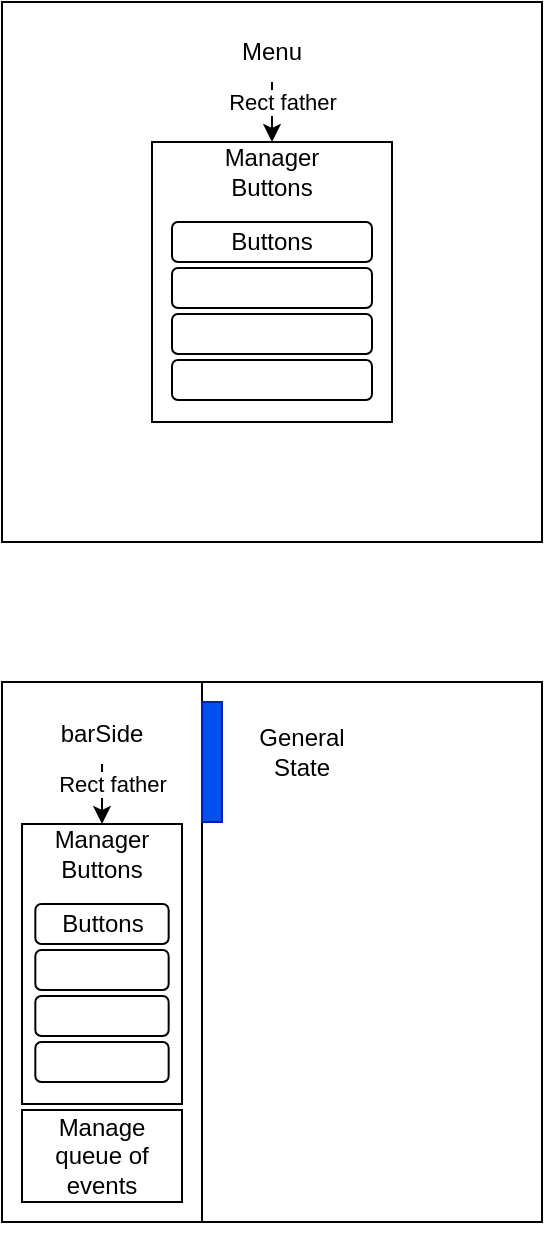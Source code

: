 <mxfile version="21.2.8" type="device">
  <diagram name="Page-1" id="h16NVl9k838_bdoihAqe">
    <mxGraphModel dx="372" dy="211" grid="1" gridSize="10" guides="1" tooltips="1" connect="1" arrows="1" fold="1" page="1" pageScale="1" pageWidth="850" pageHeight="1100" math="0" shadow="0">
      <root>
        <mxCell id="0" />
        <mxCell id="1" parent="0" />
        <mxCell id="YS5yoJDJzt-pK9fz2Nfm-1" value="" style="whiteSpace=wrap;html=1;aspect=fixed;" parent="1" vertex="1">
          <mxGeometry x="70" y="40" width="270" height="270" as="geometry" />
        </mxCell>
        <mxCell id="YS5yoJDJzt-pK9fz2Nfm-14" value="" style="whiteSpace=wrap;html=1;aspect=fixed;" parent="1" vertex="1">
          <mxGeometry x="70" y="380" width="270" height="270" as="geometry" />
        </mxCell>
        <mxCell id="YS5yoJDJzt-pK9fz2Nfm-24" value="" style="group" parent="1" vertex="1" connectable="0">
          <mxGeometry x="145" y="50" width="120" height="200" as="geometry" />
        </mxCell>
        <mxCell id="YS5yoJDJzt-pK9fz2Nfm-2" value="" style="rounded=0;whiteSpace=wrap;html=1;" parent="YS5yoJDJzt-pK9fz2Nfm-24" vertex="1">
          <mxGeometry y="60" width="120" height="140" as="geometry" />
        </mxCell>
        <mxCell id="YS5yoJDJzt-pK9fz2Nfm-11" value="Rect father" style="edgeStyle=orthogonalEdgeStyle;rounded=0;orthogonalLoop=1;jettySize=auto;html=1;entryX=0.5;entryY=0;entryDx=0;entryDy=0;" parent="YS5yoJDJzt-pK9fz2Nfm-24" edge="1">
          <mxGeometry x="-0.333" y="5" relative="1" as="geometry">
            <mxPoint x="60" y="30" as="sourcePoint" />
            <mxPoint x="60" y="60" as="targetPoint" />
            <mxPoint as="offset" />
          </mxGeometry>
        </mxCell>
        <mxCell id="YS5yoJDJzt-pK9fz2Nfm-4" value="Menu" style="text;html=1;strokeColor=none;fillColor=none;align=center;verticalAlign=middle;whiteSpace=wrap;rounded=0;" parent="YS5yoJDJzt-pK9fz2Nfm-24" vertex="1">
          <mxGeometry x="30" width="60" height="30" as="geometry" />
        </mxCell>
        <mxCell id="YS5yoJDJzt-pK9fz2Nfm-5" value="Manager Buttons" style="text;html=1;strokeColor=none;fillColor=none;align=center;verticalAlign=middle;whiteSpace=wrap;rounded=0;" parent="YS5yoJDJzt-pK9fz2Nfm-24" vertex="1">
          <mxGeometry x="30" y="60" width="60" height="30" as="geometry" />
        </mxCell>
        <mxCell id="YS5yoJDJzt-pK9fz2Nfm-6" value="Buttons" style="rounded=1;whiteSpace=wrap;html=1;" parent="YS5yoJDJzt-pK9fz2Nfm-24" vertex="1">
          <mxGeometry x="10" y="100" width="100" height="20" as="geometry" />
        </mxCell>
        <mxCell id="YS5yoJDJzt-pK9fz2Nfm-7" value="" style="rounded=1;whiteSpace=wrap;html=1;" parent="YS5yoJDJzt-pK9fz2Nfm-24" vertex="1">
          <mxGeometry x="10" y="123" width="100" height="20" as="geometry" />
        </mxCell>
        <mxCell id="YS5yoJDJzt-pK9fz2Nfm-9" value="" style="rounded=1;whiteSpace=wrap;html=1;" parent="YS5yoJDJzt-pK9fz2Nfm-24" vertex="1">
          <mxGeometry x="10" y="146" width="100" height="20" as="geometry" />
        </mxCell>
        <mxCell id="YS5yoJDJzt-pK9fz2Nfm-10" value="" style="rounded=1;whiteSpace=wrap;html=1;" parent="YS5yoJDJzt-pK9fz2Nfm-24" vertex="1">
          <mxGeometry x="10" y="169" width="100" height="20" as="geometry" />
        </mxCell>
        <mxCell id="pQPsd6ReBPbwiEvOBDqX-1" value="General State" style="text;html=1;strokeColor=none;fillColor=none;align=center;verticalAlign=middle;whiteSpace=wrap;rounded=0;" parent="1" vertex="1">
          <mxGeometry x="200" y="400" width="40" height="30" as="geometry" />
        </mxCell>
        <mxCell id="mgcByYOxAvh-oElJZz-j-1" value="" style="group" vertex="1" connectable="0" parent="1">
          <mxGeometry x="70" y="380" width="120" height="280" as="geometry" />
        </mxCell>
        <mxCell id="YS5yoJDJzt-pK9fz2Nfm-34" value="" style="group" parent="mgcByYOxAvh-oElJZz-j-1" vertex="1" connectable="0">
          <mxGeometry width="120" height="280" as="geometry" />
        </mxCell>
        <mxCell id="YS5yoJDJzt-pK9fz2Nfm-16" value="" style="rounded=0;whiteSpace=wrap;html=1;" parent="YS5yoJDJzt-pK9fz2Nfm-34" vertex="1">
          <mxGeometry width="100" height="270" as="geometry" />
        </mxCell>
        <mxCell id="YS5yoJDJzt-pK9fz2Nfm-25" value="" style="group" parent="YS5yoJDJzt-pK9fz2Nfm-34" vertex="1" connectable="0">
          <mxGeometry x="10" y="11" width="80" height="200" as="geometry" />
        </mxCell>
        <mxCell id="YS5yoJDJzt-pK9fz2Nfm-26" value="" style="rounded=0;whiteSpace=wrap;html=1;" parent="YS5yoJDJzt-pK9fz2Nfm-25" vertex="1">
          <mxGeometry y="60" width="80" height="140" as="geometry" />
        </mxCell>
        <mxCell id="YS5yoJDJzt-pK9fz2Nfm-27" value="Rect father" style="edgeStyle=orthogonalEdgeStyle;rounded=0;orthogonalLoop=1;jettySize=auto;html=1;entryX=0.5;entryY=0;entryDx=0;entryDy=0;" parent="YS5yoJDJzt-pK9fz2Nfm-25" edge="1">
          <mxGeometry x="-0.333" y="5" relative="1" as="geometry">
            <mxPoint x="40" y="30" as="sourcePoint" />
            <mxPoint x="40" y="60" as="targetPoint" />
            <mxPoint as="offset" />
          </mxGeometry>
        </mxCell>
        <mxCell id="YS5yoJDJzt-pK9fz2Nfm-28" value="barSide" style="text;html=1;strokeColor=none;fillColor=none;align=center;verticalAlign=middle;whiteSpace=wrap;rounded=0;" parent="YS5yoJDJzt-pK9fz2Nfm-25" vertex="1">
          <mxGeometry x="20" width="40" height="30" as="geometry" />
        </mxCell>
        <mxCell id="YS5yoJDJzt-pK9fz2Nfm-29" value="Manager Buttons" style="text;html=1;strokeColor=none;fillColor=none;align=center;verticalAlign=middle;whiteSpace=wrap;rounded=0;" parent="YS5yoJDJzt-pK9fz2Nfm-25" vertex="1">
          <mxGeometry x="20" y="60" width="40" height="30" as="geometry" />
        </mxCell>
        <mxCell id="YS5yoJDJzt-pK9fz2Nfm-30" value="Buttons" style="rounded=1;whiteSpace=wrap;html=1;" parent="YS5yoJDJzt-pK9fz2Nfm-25" vertex="1">
          <mxGeometry x="6.667" y="100" width="66.667" height="20" as="geometry" />
        </mxCell>
        <mxCell id="YS5yoJDJzt-pK9fz2Nfm-31" value="" style="rounded=1;whiteSpace=wrap;html=1;" parent="YS5yoJDJzt-pK9fz2Nfm-25" vertex="1">
          <mxGeometry x="6.667" y="123" width="66.667" height="20" as="geometry" />
        </mxCell>
        <mxCell id="YS5yoJDJzt-pK9fz2Nfm-32" value="" style="rounded=1;whiteSpace=wrap;html=1;" parent="YS5yoJDJzt-pK9fz2Nfm-25" vertex="1">
          <mxGeometry x="6.667" y="146" width="66.667" height="20" as="geometry" />
        </mxCell>
        <mxCell id="YS5yoJDJzt-pK9fz2Nfm-33" value="" style="rounded=1;whiteSpace=wrap;html=1;" parent="YS5yoJDJzt-pK9fz2Nfm-25" vertex="1">
          <mxGeometry x="6.667" y="169" width="66.667" height="20" as="geometry" />
        </mxCell>
        <mxCell id="mgcByYOxAvh-oElJZz-j-15" value="Manage queue of events" style="rounded=0;whiteSpace=wrap;html=1;" vertex="1" parent="YS5yoJDJzt-pK9fz2Nfm-34">
          <mxGeometry x="10" y="214" width="80" height="46" as="geometry" />
        </mxCell>
        <mxCell id="YS5yoJDJzt-pK9fz2Nfm-35" value="" style="rounded=0;whiteSpace=wrap;html=1;fillColor=#0050ef;fontColor=#ffffff;strokeColor=#001DBC;" parent="mgcByYOxAvh-oElJZz-j-1" vertex="1">
          <mxGeometry x="100" y="10" width="10" height="60" as="geometry" />
        </mxCell>
      </root>
    </mxGraphModel>
  </diagram>
</mxfile>
